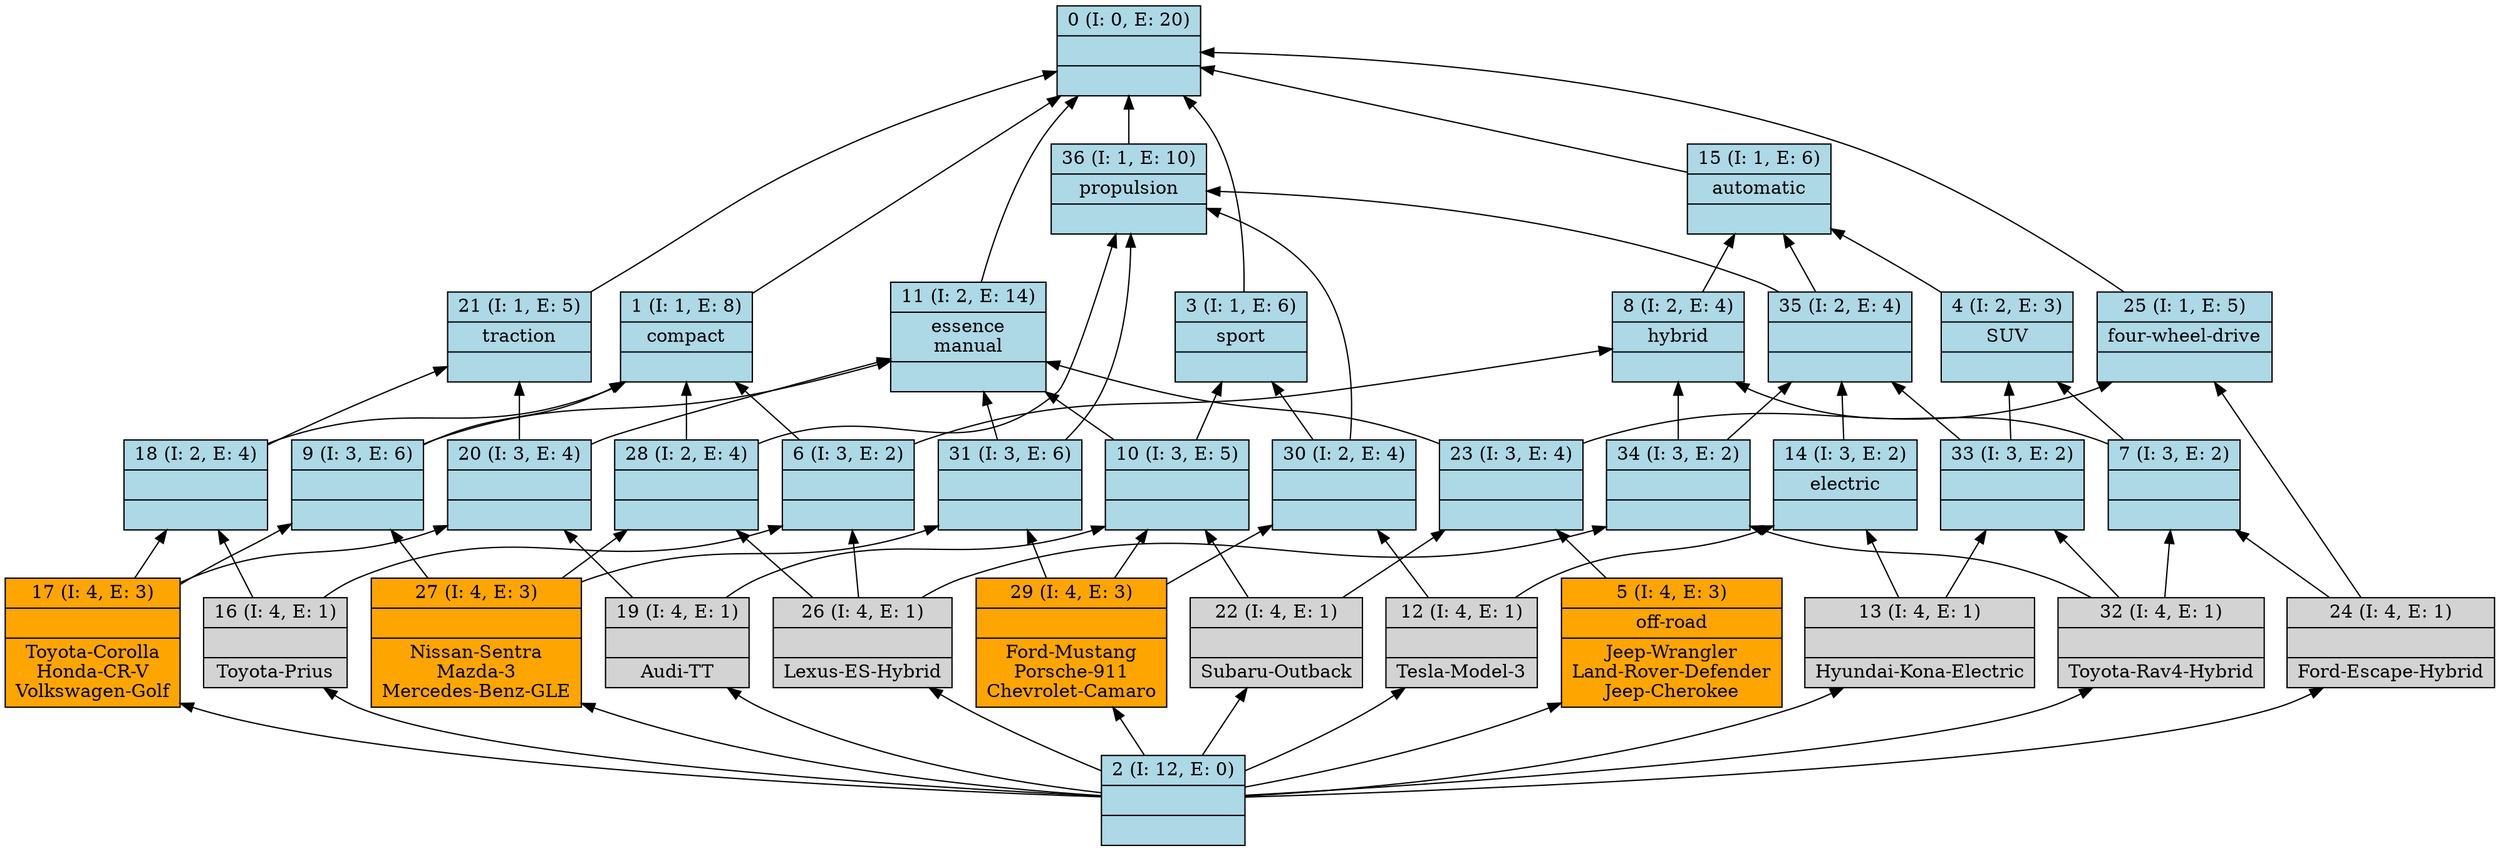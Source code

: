 digraph G { 
	rankdir=BT;
0 [shape=record,style=filled,fillcolor=lightblue,label="{0 (I: 0, E: 20)||}"];
1 [shape=record,style=filled,fillcolor=lightblue,label="{1 (I: 1, E: 8)|compact\n|}"];
2 [shape=record,style=filled,fillcolor=lightblue,label="{2 (I: 12, E: 0)||}"];
3 [shape=record,style=filled,fillcolor=lightblue,label="{3 (I: 1, E: 6)|sport\n|}"];
4 [shape=record,style=filled,fillcolor=lightblue,label="{4 (I: 2, E: 3)|SUV\n|}"];
5 [shape=record,style=filled,fillcolor=orange,label="{5 (I: 4, E: 3)|off-road\n|Jeep-Wrangler\nLand-Rover-Defender\nJeep-Cherokee\n}"];
6 [shape=record,style=filled,fillcolor=lightblue,label="{6 (I: 3, E: 2)||}"];
7 [shape=record,style=filled,fillcolor=lightblue,label="{7 (I: 3, E: 2)||}"];
8 [shape=record,style=filled,fillcolor=lightblue,label="{8 (I: 2, E: 4)|hybrid\n|}"];
9 [shape=record,style=filled,fillcolor=lightblue,label="{9 (I: 3, E: 6)||}"];
10 [shape=record,style=filled,fillcolor=lightblue,label="{10 (I: 3, E: 5)||}"];
11 [shape=record,style=filled,fillcolor=lightblue,label="{11 (I: 2, E: 14)|essence\nmanual\n|}"];
12 [shape=record,style=filled,label="{12 (I: 4, E: 1)||Tesla-Model-3\n}"];
13 [shape=record,style=filled,label="{13 (I: 4, E: 1)||Hyundai-Kona-Electric\n}"];
14 [shape=record,style=filled,fillcolor=lightblue,label="{14 (I: 3, E: 2)|electric\n|}"];
15 [shape=record,style=filled,fillcolor=lightblue,label="{15 (I: 1, E: 6)|automatic\n|}"];
16 [shape=record,style=filled,label="{16 (I: 4, E: 1)||Toyota-Prius\n}"];
17 [shape=record,style=filled,fillcolor=orange,label="{17 (I: 4, E: 3)||Toyota-Corolla\nHonda-CR-V\nVolkswagen-Golf\n}"];
18 [shape=record,style=filled,fillcolor=lightblue,label="{18 (I: 2, E: 4)||}"];
19 [shape=record,style=filled,label="{19 (I: 4, E: 1)||Audi-TT\n}"];
20 [shape=record,style=filled,fillcolor=lightblue,label="{20 (I: 3, E: 4)||}"];
21 [shape=record,style=filled,fillcolor=lightblue,label="{21 (I: 1, E: 5)|traction\n|}"];
22 [shape=record,style=filled,label="{22 (I: 4, E: 1)||Subaru-Outback\n}"];
23 [shape=record,style=filled,fillcolor=lightblue,label="{23 (I: 3, E: 4)||}"];
24 [shape=record,style=filled,label="{24 (I: 4, E: 1)||Ford-Escape-Hybrid\n}"];
25 [shape=record,style=filled,fillcolor=lightblue,label="{25 (I: 1, E: 5)|four-wheel-drive\n|}"];
26 [shape=record,style=filled,label="{26 (I: 4, E: 1)||Lexus-ES-Hybrid\n}"];
27 [shape=record,style=filled,fillcolor=orange,label="{27 (I: 4, E: 3)||Nissan-Sentra\nMazda-3\nMercedes-Benz-GLE\n}"];
28 [shape=record,style=filled,fillcolor=lightblue,label="{28 (I: 2, E: 4)||}"];
29 [shape=record,style=filled,fillcolor=orange,label="{29 (I: 4, E: 3)||Ford-Mustang\nPorsche-911\nChevrolet-Camaro\n}"];
30 [shape=record,style=filled,fillcolor=lightblue,label="{30 (I: 2, E: 4)||}"];
31 [shape=record,style=filled,fillcolor=lightblue,label="{31 (I: 3, E: 6)||}"];
32 [shape=record,style=filled,label="{32 (I: 4, E: 1)||Toyota-Rav4-Hybrid\n}"];
33 [shape=record,style=filled,fillcolor=lightblue,label="{33 (I: 3, E: 2)||}"];
34 [shape=record,style=filled,fillcolor=lightblue,label="{34 (I: 3, E: 2)||}"];
35 [shape=record,style=filled,fillcolor=lightblue,label="{35 (I: 2, E: 4)||}"];
36 [shape=record,style=filled,fillcolor=lightblue,label="{36 (I: 1, E: 10)|propulsion\n|}"];
	1 -> 0
	2 -> 5
	2 -> 12
	2 -> 13
	2 -> 16
	2 -> 17
	2 -> 19
	2 -> 22
	2 -> 24
	2 -> 26
	2 -> 27
	2 -> 29
	2 -> 32
	3 -> 0
	4 -> 15
	5 -> 23
	6 -> 1
	6 -> 8
	7 -> 4
	7 -> 8
	8 -> 15
	9 -> 1
	9 -> 11
	10 -> 3
	10 -> 11
	11 -> 0
	12 -> 14
	12 -> 30
	13 -> 14
	13 -> 33
	14 -> 35
	15 -> 0
	16 -> 6
	16 -> 18
	17 -> 9
	17 -> 18
	17 -> 20
	18 -> 1
	18 -> 21
	19 -> 10
	19 -> 20
	20 -> 11
	20 -> 21
	21 -> 0
	22 -> 10
	22 -> 23
	23 -> 11
	23 -> 25
	24 -> 7
	24 -> 25
	25 -> 0
	26 -> 6
	26 -> 28
	26 -> 34
	27 -> 9
	27 -> 28
	27 -> 31
	28 -> 1
	28 -> 36
	29 -> 10
	29 -> 30
	29 -> 31
	30 -> 3
	30 -> 36
	31 -> 11
	31 -> 36
	32 -> 7
	32 -> 33
	32 -> 34
	33 -> 4
	33 -> 35
	34 -> 8
	34 -> 35
	35 -> 15
	35 -> 36
	36 -> 0
}